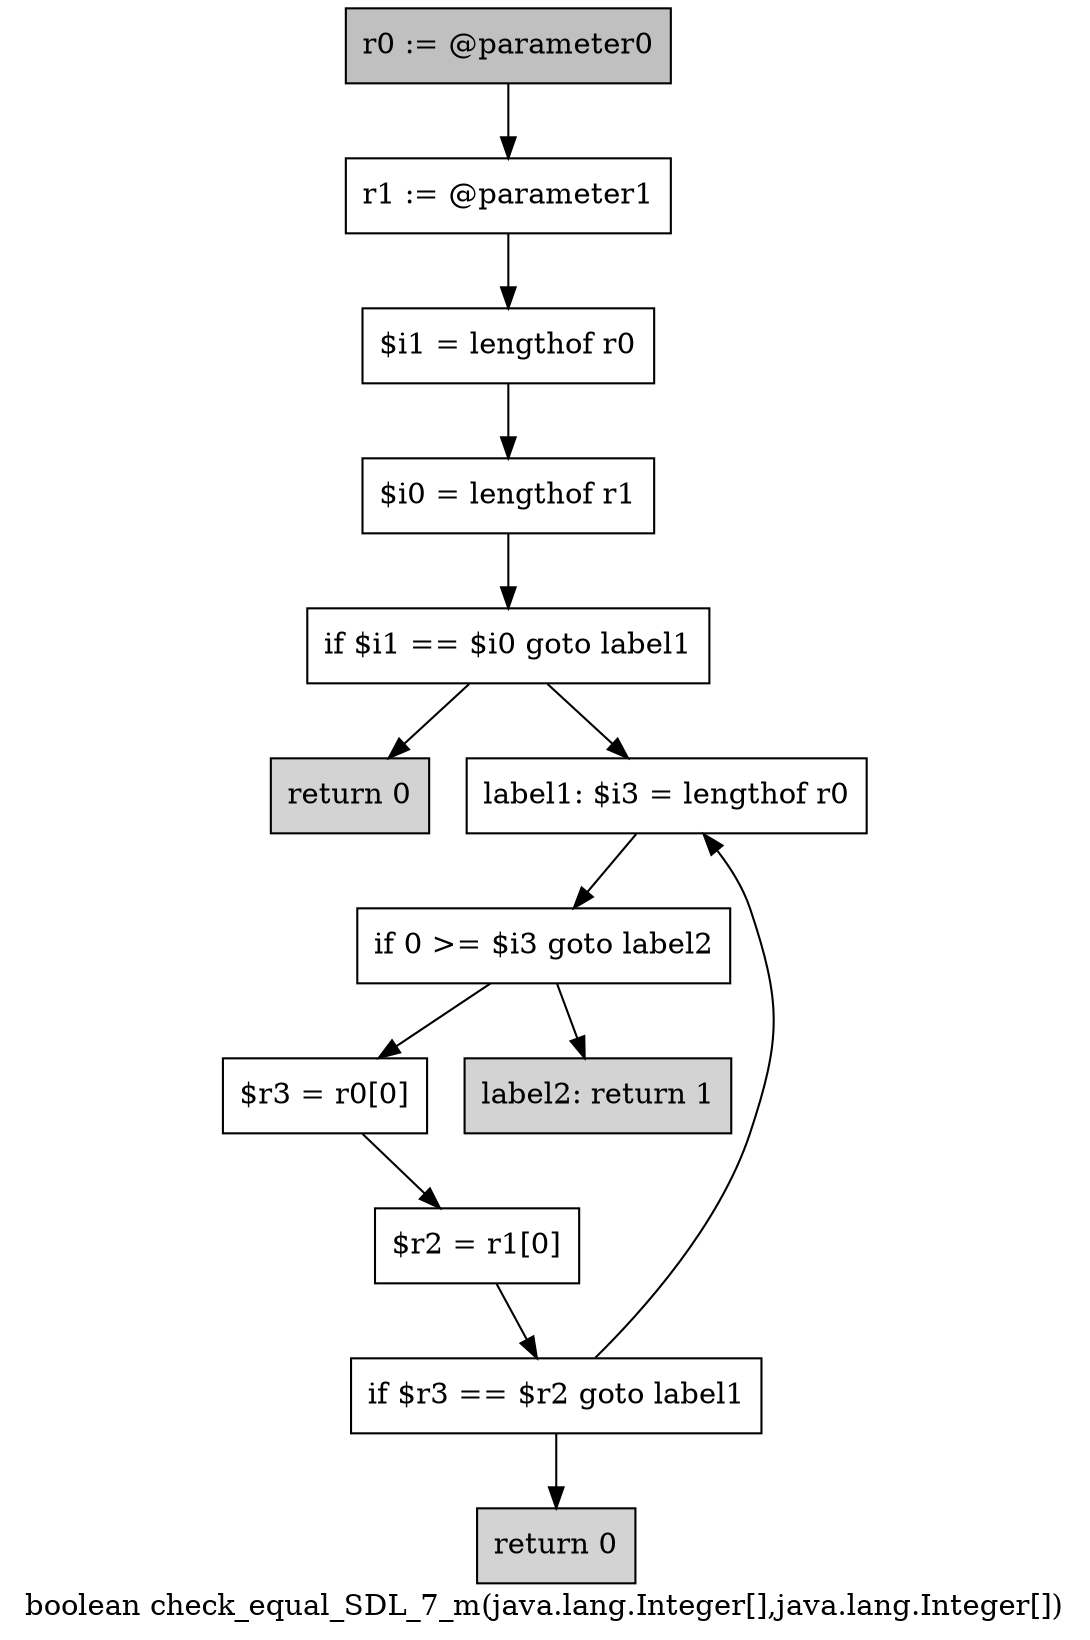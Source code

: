 digraph "boolean check_equal_SDL_7_m(java.lang.Integer[],java.lang.Integer[])" {
    label="boolean check_equal_SDL_7_m(java.lang.Integer[],java.lang.Integer[])";
    node [shape=box];
    "0" [style=filled,fillcolor=gray,label="r0 := @parameter0",];
    "1" [label="r1 := @parameter1",];
    "0"->"1";
    "2" [label="$i1 = lengthof r0",];
    "1"->"2";
    "3" [label="$i0 = lengthof r1",];
    "2"->"3";
    "4" [label="if $i1 == $i0 goto label1",];
    "3"->"4";
    "5" [style=filled,fillcolor=lightgray,label="return 0",];
    "4"->"5";
    "6" [label="label1: $i3 = lengthof r0",];
    "4"->"6";
    "7" [label="if 0 >= $i3 goto label2",];
    "6"->"7";
    "8" [label="$r3 = r0[0]",];
    "7"->"8";
    "12" [style=filled,fillcolor=lightgray,label="label2: return 1",];
    "7"->"12";
    "9" [label="$r2 = r1[0]",];
    "8"->"9";
    "10" [label="if $r3 == $r2 goto label1",];
    "9"->"10";
    "10"->"6";
    "11" [style=filled,fillcolor=lightgray,label="return 0",];
    "10"->"11";
}
